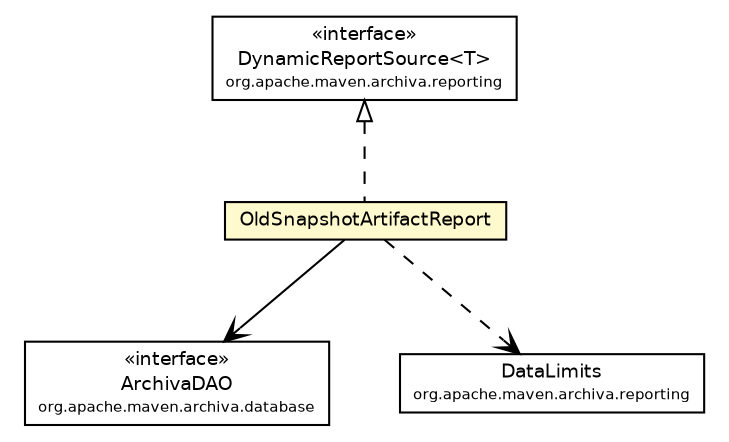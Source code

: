#!/usr/local/bin/dot
#
# Class diagram 
# Generated by UmlGraph version 4.6 (http://www.spinellis.gr/sw/umlgraph)
#

digraph G {
	edge [fontname="Helvetica",fontsize=10,labelfontname="Helvetica",labelfontsize=10];
	node [fontname="Helvetica",fontsize=10,shape=plaintext];
	// org.apache.maven.archiva.database.ArchivaDAO
	c108175 [label=<<table border="0" cellborder="1" cellspacing="0" cellpadding="2" port="p" href="../../database/ArchivaDAO.html">
		<tr><td><table border="0" cellspacing="0" cellpadding="1">
			<tr><td> &laquo;interface&raquo; </td></tr>
			<tr><td> ArchivaDAO </td></tr>
			<tr><td><font point-size="7.0"> org.apache.maven.archiva.database </font></td></tr>
		</table></td></tr>
		</table>>, fontname="Helvetica", fontcolor="black", fontsize=9.0];
	// org.apache.maven.archiva.reporting.DynamicReportSource<T>
	c108229 [label=<<table border="0" cellborder="1" cellspacing="0" cellpadding="2" port="p" href="../DynamicReportSource.html">
		<tr><td><table border="0" cellspacing="0" cellpadding="1">
			<tr><td> &laquo;interface&raquo; </td></tr>
			<tr><td> DynamicReportSource&lt;T&gt; </td></tr>
			<tr><td><font point-size="7.0"> org.apache.maven.archiva.reporting </font></td></tr>
		</table></td></tr>
		</table>>, fontname="Helvetica", fontcolor="black", fontsize=9.0];
	// org.apache.maven.archiva.reporting.DataLimits
	c108231 [label=<<table border="0" cellborder="1" cellspacing="0" cellpadding="2" port="p" href="../DataLimits.html">
		<tr><td><table border="0" cellspacing="0" cellpadding="1">
			<tr><td> DataLimits </td></tr>
			<tr><td><font point-size="7.0"> org.apache.maven.archiva.reporting </font></td></tr>
		</table></td></tr>
		</table>>, fontname="Helvetica", fontcolor="black", fontsize=9.0];
	// org.apache.maven.archiva.reporting.artifact.OldSnapshotArtifactReport
	c108233 [label=<<table border="0" cellborder="1" cellspacing="0" cellpadding="2" port="p" bgcolor="lemonChiffon" href="./OldSnapshotArtifactReport.html">
		<tr><td><table border="0" cellspacing="0" cellpadding="1">
			<tr><td> OldSnapshotArtifactReport </td></tr>
		</table></td></tr>
		</table>>, fontname="Helvetica", fontcolor="black", fontsize=9.0];
	//org.apache.maven.archiva.reporting.artifact.OldSnapshotArtifactReport implements org.apache.maven.archiva.reporting.DynamicReportSource<T>
	c108229:p -> c108233:p [dir=back,arrowtail=empty,style=dashed];
	// org.apache.maven.archiva.reporting.artifact.OldSnapshotArtifactReport NAVASSOC org.apache.maven.archiva.database.ArchivaDAO
	c108233:p -> c108175:p [taillabel="", label="", headlabel="", fontname="Helvetica", fontcolor="black", fontsize=10.0, color="black", arrowhead=open];
	// org.apache.maven.archiva.reporting.artifact.OldSnapshotArtifactReport DEPEND org.apache.maven.archiva.reporting.DataLimits
	c108233:p -> c108231:p [taillabel="", label="", headlabel="", fontname="Helvetica", fontcolor="black", fontsize=10.0, color="black", arrowhead=open, style=dashed];
}

